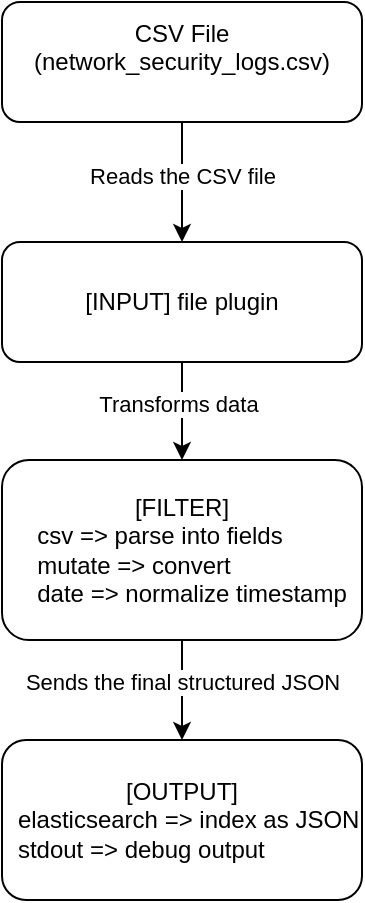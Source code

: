 <mxfile version="27.2.0">
  <diagram name="Page-1" id="tpelfic_iT1uVbw8rulx">
    <mxGraphModel dx="1042" dy="562" grid="1" gridSize="10" guides="1" tooltips="1" connect="1" arrows="1" fold="1" page="1" pageScale="1" pageWidth="827" pageHeight="1169" math="0" shadow="0">
      <root>
        <mxCell id="0" />
        <mxCell id="1" parent="0" />
        <mxCell id="qSbdwXXxyhUnZe48SNuE-6" value="" style="edgeStyle=orthogonalEdgeStyle;rounded=0;orthogonalLoop=1;jettySize=auto;html=1;" edge="1" parent="1" source="qSbdwXXxyhUnZe48SNuE-2" target="qSbdwXXxyhUnZe48SNuE-3">
          <mxGeometry relative="1" as="geometry" />
        </mxCell>
        <mxCell id="qSbdwXXxyhUnZe48SNuE-12" value="Reads the CSV file" style="edgeLabel;html=1;align=center;verticalAlign=middle;resizable=0;points=[];" vertex="1" connectable="0" parent="qSbdwXXxyhUnZe48SNuE-6">
          <mxGeometry x="-0.1" y="-4" relative="1" as="geometry">
            <mxPoint x="4" as="offset" />
          </mxGeometry>
        </mxCell>
        <mxCell id="qSbdwXXxyhUnZe48SNuE-2" value="&lt;div&gt;CSV File (network_security_logs.csv)&lt;/div&gt;&lt;div&gt;&lt;br&gt;&lt;/div&gt;" style="rounded=1;whiteSpace=wrap;html=1;" vertex="1" parent="1">
          <mxGeometry x="110" y="151" width="180" height="60" as="geometry" />
        </mxCell>
        <mxCell id="qSbdwXXxyhUnZe48SNuE-7" value="" style="edgeStyle=orthogonalEdgeStyle;rounded=0;orthogonalLoop=1;jettySize=auto;html=1;" edge="1" parent="1" source="qSbdwXXxyhUnZe48SNuE-3" target="qSbdwXXxyhUnZe48SNuE-4">
          <mxGeometry relative="1" as="geometry" />
        </mxCell>
        <mxCell id="qSbdwXXxyhUnZe48SNuE-13" value="Transforms data" style="edgeLabel;html=1;align=center;verticalAlign=middle;resizable=0;points=[];" vertex="1" connectable="0" parent="qSbdwXXxyhUnZe48SNuE-7">
          <mxGeometry x="-0.143" y="-2" relative="1" as="geometry">
            <mxPoint as="offset" />
          </mxGeometry>
        </mxCell>
        <mxCell id="qSbdwXXxyhUnZe48SNuE-3" value="&lt;div&gt;&lt;div&gt;[INPUT] file plugin&lt;/div&gt;&lt;/div&gt;" style="rounded=1;whiteSpace=wrap;html=1;" vertex="1" parent="1">
          <mxGeometry x="110" y="271" width="180" height="60" as="geometry" />
        </mxCell>
        <mxCell id="qSbdwXXxyhUnZe48SNuE-8" value="" style="edgeStyle=orthogonalEdgeStyle;rounded=0;orthogonalLoop=1;jettySize=auto;html=1;" edge="1" parent="1" source="qSbdwXXxyhUnZe48SNuE-4" target="qSbdwXXxyhUnZe48SNuE-5">
          <mxGeometry relative="1" as="geometry" />
        </mxCell>
        <mxCell id="qSbdwXXxyhUnZe48SNuE-14" value="Sends the final structured JSON" style="edgeLabel;html=1;align=center;verticalAlign=middle;resizable=0;points=[];" vertex="1" connectable="0" parent="qSbdwXXxyhUnZe48SNuE-8">
          <mxGeometry x="-0.16" y="-3" relative="1" as="geometry">
            <mxPoint x="3" as="offset" />
          </mxGeometry>
        </mxCell>
        <mxCell id="qSbdwXXxyhUnZe48SNuE-4" value="&lt;div&gt;[FILTER]&lt;/div&gt;&lt;div style=&quot;text-align: left;&quot;&gt;&amp;nbsp; &amp;nbsp;csv =&amp;gt; parse into fields&lt;/div&gt;&lt;div style=&quot;text-align: left;&quot;&gt;&amp;nbsp; &amp;nbsp;mutate =&amp;gt; convert&lt;/div&gt;&lt;div style=&quot;text-align: left;&quot;&gt;&amp;nbsp; &amp;nbsp;date =&amp;gt; normalize timestamp&lt;/div&gt;" style="rounded=1;whiteSpace=wrap;html=1;" vertex="1" parent="1">
          <mxGeometry x="110" y="380" width="180" height="90" as="geometry" />
        </mxCell>
        <mxCell id="qSbdwXXxyhUnZe48SNuE-5" value="&lt;div&gt;[OUTPUT]&lt;/div&gt;&lt;div style=&quot;text-align: left;&quot;&gt;&amp;nbsp; elasticsearch =&amp;gt; index as JSON&lt;/div&gt;&lt;div style=&quot;text-align: left;&quot;&gt;&amp;nbsp; stdout =&amp;gt; debug output&lt;/div&gt;" style="rounded=1;whiteSpace=wrap;html=1;" vertex="1" parent="1">
          <mxGeometry x="110" y="520" width="180" height="80" as="geometry" />
        </mxCell>
      </root>
    </mxGraphModel>
  </diagram>
</mxfile>
